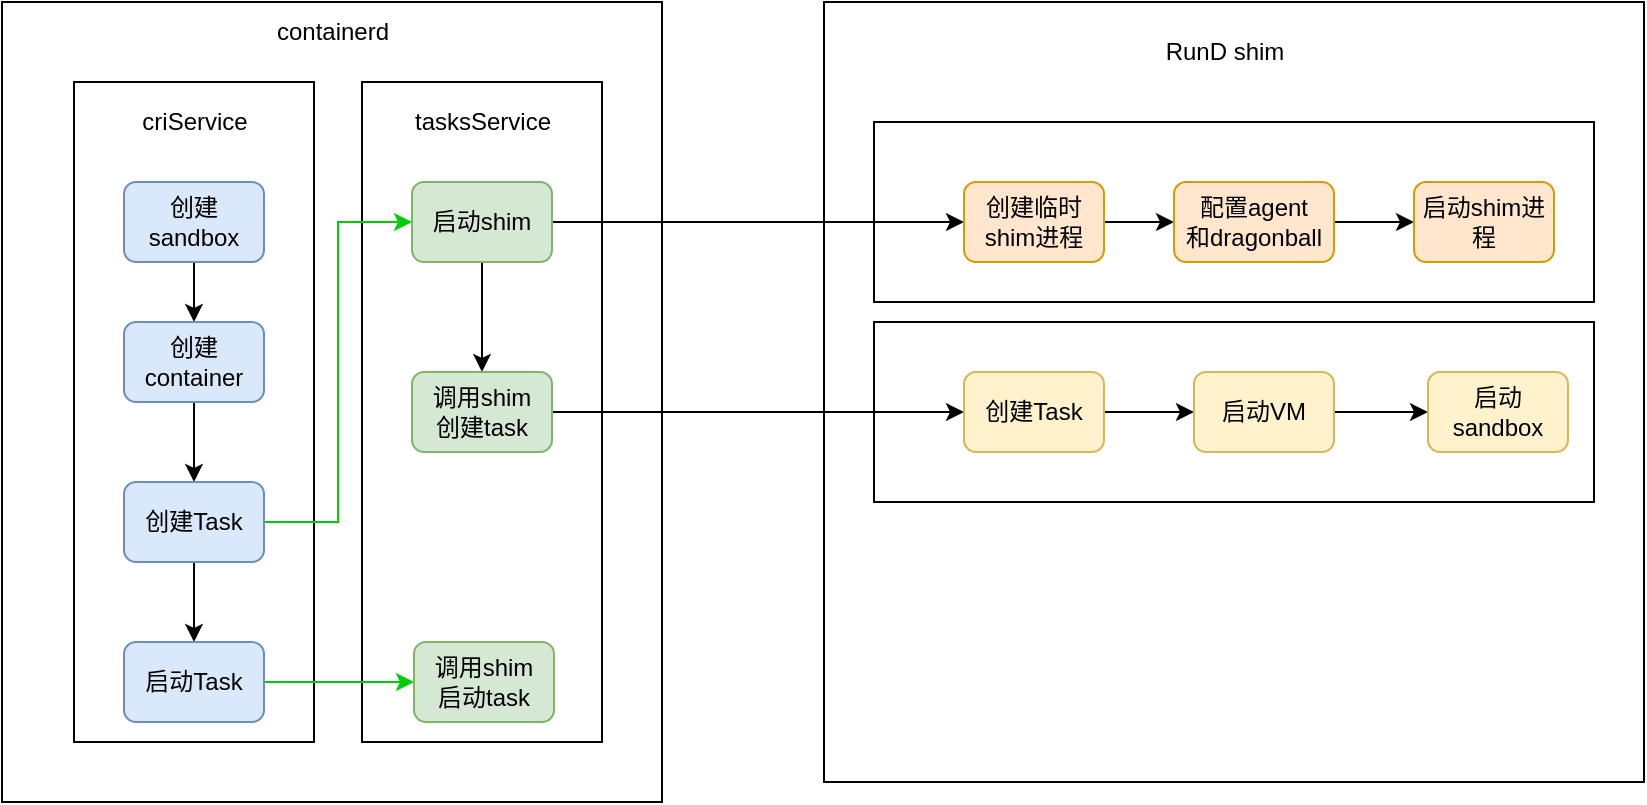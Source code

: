 <mxfile version="24.7.6">
  <diagram name="第 1 页" id="LhU_5w7jMdHVjknMKNqU">
    <mxGraphModel dx="913" dy="519" grid="1" gridSize="10" guides="1" tooltips="1" connect="1" arrows="1" fold="1" page="1" pageScale="1" pageWidth="827" pageHeight="1169" math="0" shadow="0">
      <root>
        <mxCell id="0" />
        <mxCell id="1" parent="0" />
        <mxCell id="KmjipeR5iiQRehFi-2iJ-23" value="" style="rounded=0;whiteSpace=wrap;html=1;" vertex="1" parent="1">
          <mxGeometry x="525" y="70" width="410" height="390" as="geometry" />
        </mxCell>
        <mxCell id="KmjipeR5iiQRehFi-2iJ-44" value="" style="rounded=0;whiteSpace=wrap;html=1;" vertex="1" parent="1">
          <mxGeometry x="550" y="230" width="360" height="90" as="geometry" />
        </mxCell>
        <mxCell id="KmjipeR5iiQRehFi-2iJ-43" value="" style="rounded=0;whiteSpace=wrap;html=1;" vertex="1" parent="1">
          <mxGeometry x="550" y="130" width="360" height="90" as="geometry" />
        </mxCell>
        <mxCell id="KmjipeR5iiQRehFi-2iJ-2" value="" style="rounded=0;whiteSpace=wrap;html=1;" vertex="1" parent="1">
          <mxGeometry x="114" y="70" width="330" height="400" as="geometry" />
        </mxCell>
        <mxCell id="KmjipeR5iiQRehFi-2iJ-3" value="" style="rounded=0;whiteSpace=wrap;html=1;" vertex="1" parent="1">
          <mxGeometry x="150" y="110" width="120" height="330" as="geometry" />
        </mxCell>
        <mxCell id="KmjipeR5iiQRehFi-2iJ-4" value="criService" style="text;html=1;align=center;verticalAlign=middle;resizable=0;points=[];autosize=1;" vertex="1" parent="1">
          <mxGeometry x="175" y="120" width="70" height="20" as="geometry" />
        </mxCell>
        <mxCell id="KmjipeR5iiQRehFi-2iJ-5" value="" style="rounded=0;whiteSpace=wrap;html=1;" vertex="1" parent="1">
          <mxGeometry x="294" y="110" width="120" height="330" as="geometry" />
        </mxCell>
        <mxCell id="KmjipeR5iiQRehFi-2iJ-6" value="tasksService" style="text;html=1;align=center;verticalAlign=middle;resizable=0;points=[];autosize=1;" vertex="1" parent="1">
          <mxGeometry x="314" y="120" width="80" height="20" as="geometry" />
        </mxCell>
        <mxCell id="KmjipeR5iiQRehFi-2iJ-16" style="edgeStyle=orthogonalEdgeStyle;rounded=0;orthogonalLoop=1;jettySize=auto;html=1;exitX=0.5;exitY=1;exitDx=0;exitDy=0;entryX=0.5;entryY=0;entryDx=0;entryDy=0;" edge="1" parent="1" source="KmjipeR5iiQRehFi-2iJ-7" target="KmjipeR5iiQRehFi-2iJ-8">
          <mxGeometry relative="1" as="geometry" />
        </mxCell>
        <mxCell id="KmjipeR5iiQRehFi-2iJ-7" value="创建sandbox" style="rounded=1;whiteSpace=wrap;html=1;fillColor=#dae8fc;strokeColor=#6c8ebf;" vertex="1" parent="1">
          <mxGeometry x="175" y="160" width="70" height="40" as="geometry" />
        </mxCell>
        <mxCell id="KmjipeR5iiQRehFi-2iJ-17" style="edgeStyle=orthogonalEdgeStyle;rounded=0;orthogonalLoop=1;jettySize=auto;html=1;exitX=0.5;exitY=1;exitDx=0;exitDy=0;" edge="1" parent="1" source="KmjipeR5iiQRehFi-2iJ-8" target="KmjipeR5iiQRehFi-2iJ-9">
          <mxGeometry relative="1" as="geometry" />
        </mxCell>
        <mxCell id="KmjipeR5iiQRehFi-2iJ-8" value="创建container" style="rounded=1;whiteSpace=wrap;html=1;fillColor=#dae8fc;strokeColor=#6c8ebf;" vertex="1" parent="1">
          <mxGeometry x="175" y="230" width="70" height="40" as="geometry" />
        </mxCell>
        <mxCell id="KmjipeR5iiQRehFi-2iJ-18" style="edgeStyle=orthogonalEdgeStyle;rounded=0;orthogonalLoop=1;jettySize=auto;html=1;exitX=0.5;exitY=1;exitDx=0;exitDy=0;entryX=0.5;entryY=0;entryDx=0;entryDy=0;" edge="1" parent="1" source="KmjipeR5iiQRehFi-2iJ-9" target="KmjipeR5iiQRehFi-2iJ-10">
          <mxGeometry relative="1" as="geometry" />
        </mxCell>
        <mxCell id="KmjipeR5iiQRehFi-2iJ-19" style="edgeStyle=orthogonalEdgeStyle;rounded=0;orthogonalLoop=1;jettySize=auto;html=1;exitX=1;exitY=0.5;exitDx=0;exitDy=0;entryX=0;entryY=0.5;entryDx=0;entryDy=0;strokeColor=#00CC00;" edge="1" parent="1" source="KmjipeR5iiQRehFi-2iJ-9" target="KmjipeR5iiQRehFi-2iJ-11">
          <mxGeometry relative="1" as="geometry" />
        </mxCell>
        <mxCell id="KmjipeR5iiQRehFi-2iJ-9" value="创建Task" style="rounded=1;whiteSpace=wrap;html=1;fillColor=#dae8fc;strokeColor=#6c8ebf;" vertex="1" parent="1">
          <mxGeometry x="175" y="310" width="70" height="40" as="geometry" />
        </mxCell>
        <mxCell id="KmjipeR5iiQRehFi-2iJ-22" style="edgeStyle=orthogonalEdgeStyle;rounded=0;orthogonalLoop=1;jettySize=auto;html=1;exitX=1;exitY=0.5;exitDx=0;exitDy=0;entryX=0;entryY=0.5;entryDx=0;entryDy=0;strokeColor=#00CC00;" edge="1" parent="1" source="KmjipeR5iiQRehFi-2iJ-10" target="KmjipeR5iiQRehFi-2iJ-13">
          <mxGeometry relative="1" as="geometry">
            <Array as="points">
              <mxPoint x="280" y="410" />
              <mxPoint x="280" y="410" />
            </Array>
          </mxGeometry>
        </mxCell>
        <mxCell id="KmjipeR5iiQRehFi-2iJ-10" value="启动Task" style="rounded=1;whiteSpace=wrap;html=1;fillColor=#dae8fc;strokeColor=#6c8ebf;" vertex="1" parent="1">
          <mxGeometry x="175" y="390" width="70" height="40" as="geometry" />
        </mxCell>
        <mxCell id="KmjipeR5iiQRehFi-2iJ-20" style="edgeStyle=orthogonalEdgeStyle;rounded=0;orthogonalLoop=1;jettySize=auto;html=1;exitX=0.5;exitY=1;exitDx=0;exitDy=0;entryX=0.5;entryY=0;entryDx=0;entryDy=0;" edge="1" parent="1" source="KmjipeR5iiQRehFi-2iJ-11" target="KmjipeR5iiQRehFi-2iJ-12">
          <mxGeometry relative="1" as="geometry" />
        </mxCell>
        <mxCell id="KmjipeR5iiQRehFi-2iJ-40" style="edgeStyle=orthogonalEdgeStyle;rounded=0;orthogonalLoop=1;jettySize=auto;html=1;exitX=1;exitY=0.5;exitDx=0;exitDy=0;" edge="1" parent="1" source="KmjipeR5iiQRehFi-2iJ-11" target="KmjipeR5iiQRehFi-2iJ-25">
          <mxGeometry relative="1" as="geometry" />
        </mxCell>
        <mxCell id="KmjipeR5iiQRehFi-2iJ-11" value="启动shim" style="rounded=1;whiteSpace=wrap;html=1;fillColor=#d5e8d4;strokeColor=#82b366;" vertex="1" parent="1">
          <mxGeometry x="319" y="160" width="70" height="40" as="geometry" />
        </mxCell>
        <mxCell id="KmjipeR5iiQRehFi-2iJ-45" style="edgeStyle=orthogonalEdgeStyle;rounded=0;orthogonalLoop=1;jettySize=auto;html=1;exitX=1;exitY=0.5;exitDx=0;exitDy=0;entryX=0;entryY=0.5;entryDx=0;entryDy=0;" edge="1" parent="1" source="KmjipeR5iiQRehFi-2iJ-12" target="KmjipeR5iiQRehFi-2iJ-28">
          <mxGeometry relative="1" as="geometry" />
        </mxCell>
        <mxCell id="KmjipeR5iiQRehFi-2iJ-12" value="调用shim&lt;br&gt;创建task" style="rounded=1;whiteSpace=wrap;html=1;fillColor=#d5e8d4;strokeColor=#82b366;" vertex="1" parent="1">
          <mxGeometry x="319" y="255" width="70" height="40" as="geometry" />
        </mxCell>
        <mxCell id="KmjipeR5iiQRehFi-2iJ-13" value="调用shim&lt;br&gt;启动task" style="rounded=1;whiteSpace=wrap;html=1;fillColor=#d5e8d4;strokeColor=#82b366;" vertex="1" parent="1">
          <mxGeometry x="320" y="390" width="70" height="40" as="geometry" />
        </mxCell>
        <mxCell id="KmjipeR5iiQRehFi-2iJ-14" value="containerd" style="text;html=1;align=center;verticalAlign=middle;resizable=0;points=[];autosize=1;strokeColor=none;fillColor=none;" vertex="1" parent="1">
          <mxGeometry x="239" y="70" width="80" height="30" as="geometry" />
        </mxCell>
        <mxCell id="KmjipeR5iiQRehFi-2iJ-24" value="RunD shim" style="text;html=1;align=center;verticalAlign=middle;resizable=0;points=[];autosize=1;strokeColor=none;fillColor=none;" vertex="1" parent="1">
          <mxGeometry x="685" y="80" width="80" height="30" as="geometry" />
        </mxCell>
        <mxCell id="KmjipeR5iiQRehFi-2iJ-41" style="edgeStyle=orthogonalEdgeStyle;rounded=0;orthogonalLoop=1;jettySize=auto;html=1;exitX=1;exitY=0.5;exitDx=0;exitDy=0;entryX=0;entryY=0.5;entryDx=0;entryDy=0;" edge="1" parent="1" source="KmjipeR5iiQRehFi-2iJ-25" target="KmjipeR5iiQRehFi-2iJ-26">
          <mxGeometry relative="1" as="geometry" />
        </mxCell>
        <mxCell id="KmjipeR5iiQRehFi-2iJ-25" value="创建临时shim进程" style="rounded=1;whiteSpace=wrap;html=1;fillColor=#ffe6cc;strokeColor=#d79b00;" vertex="1" parent="1">
          <mxGeometry x="595" y="160" width="70" height="40" as="geometry" />
        </mxCell>
        <mxCell id="KmjipeR5iiQRehFi-2iJ-42" style="edgeStyle=orthogonalEdgeStyle;rounded=0;orthogonalLoop=1;jettySize=auto;html=1;exitX=1;exitY=0.5;exitDx=0;exitDy=0;entryX=0;entryY=0.5;entryDx=0;entryDy=0;" edge="1" parent="1" source="KmjipeR5iiQRehFi-2iJ-26" target="KmjipeR5iiQRehFi-2iJ-27">
          <mxGeometry relative="1" as="geometry" />
        </mxCell>
        <mxCell id="KmjipeR5iiQRehFi-2iJ-26" value="配置agent&lt;div&gt;和dragonball&lt;/div&gt;" style="rounded=1;whiteSpace=wrap;html=1;fillColor=#ffe6cc;strokeColor=#d79b00;" vertex="1" parent="1">
          <mxGeometry x="700" y="160" width="80" height="40" as="geometry" />
        </mxCell>
        <mxCell id="KmjipeR5iiQRehFi-2iJ-27" value="启动shim进程" style="rounded=1;whiteSpace=wrap;html=1;fillColor=#ffe6cc;strokeColor=#d79b00;" vertex="1" parent="1">
          <mxGeometry x="820" y="160" width="70" height="40" as="geometry" />
        </mxCell>
        <mxCell id="KmjipeR5iiQRehFi-2iJ-46" style="edgeStyle=orthogonalEdgeStyle;rounded=0;orthogonalLoop=1;jettySize=auto;html=1;exitX=1;exitY=0.5;exitDx=0;exitDy=0;entryX=0;entryY=0.5;entryDx=0;entryDy=0;" edge="1" parent="1" source="KmjipeR5iiQRehFi-2iJ-28" target="KmjipeR5iiQRehFi-2iJ-33">
          <mxGeometry relative="1" as="geometry" />
        </mxCell>
        <mxCell id="KmjipeR5iiQRehFi-2iJ-28" value="创建Task" style="rounded=1;whiteSpace=wrap;html=1;fillColor=#fff2cc;strokeColor=#d6b656;" vertex="1" parent="1">
          <mxGeometry x="595" y="255" width="70" height="40" as="geometry" />
        </mxCell>
        <mxCell id="KmjipeR5iiQRehFi-2iJ-47" style="edgeStyle=orthogonalEdgeStyle;rounded=0;orthogonalLoop=1;jettySize=auto;html=1;exitX=1;exitY=0.5;exitDx=0;exitDy=0;" edge="1" parent="1" source="KmjipeR5iiQRehFi-2iJ-33" target="KmjipeR5iiQRehFi-2iJ-34">
          <mxGeometry relative="1" as="geometry" />
        </mxCell>
        <mxCell id="KmjipeR5iiQRehFi-2iJ-33" value="启动VM" style="rounded=1;whiteSpace=wrap;html=1;fillColor=#fff2cc;strokeColor=#d6b656;" vertex="1" parent="1">
          <mxGeometry x="710" y="255" width="70" height="40" as="geometry" />
        </mxCell>
        <mxCell id="KmjipeR5iiQRehFi-2iJ-34" value="启动sandbox" style="rounded=1;whiteSpace=wrap;html=1;fillColor=#fff2cc;strokeColor=#d6b656;" vertex="1" parent="1">
          <mxGeometry x="827" y="255" width="70" height="40" as="geometry" />
        </mxCell>
      </root>
    </mxGraphModel>
  </diagram>
</mxfile>
